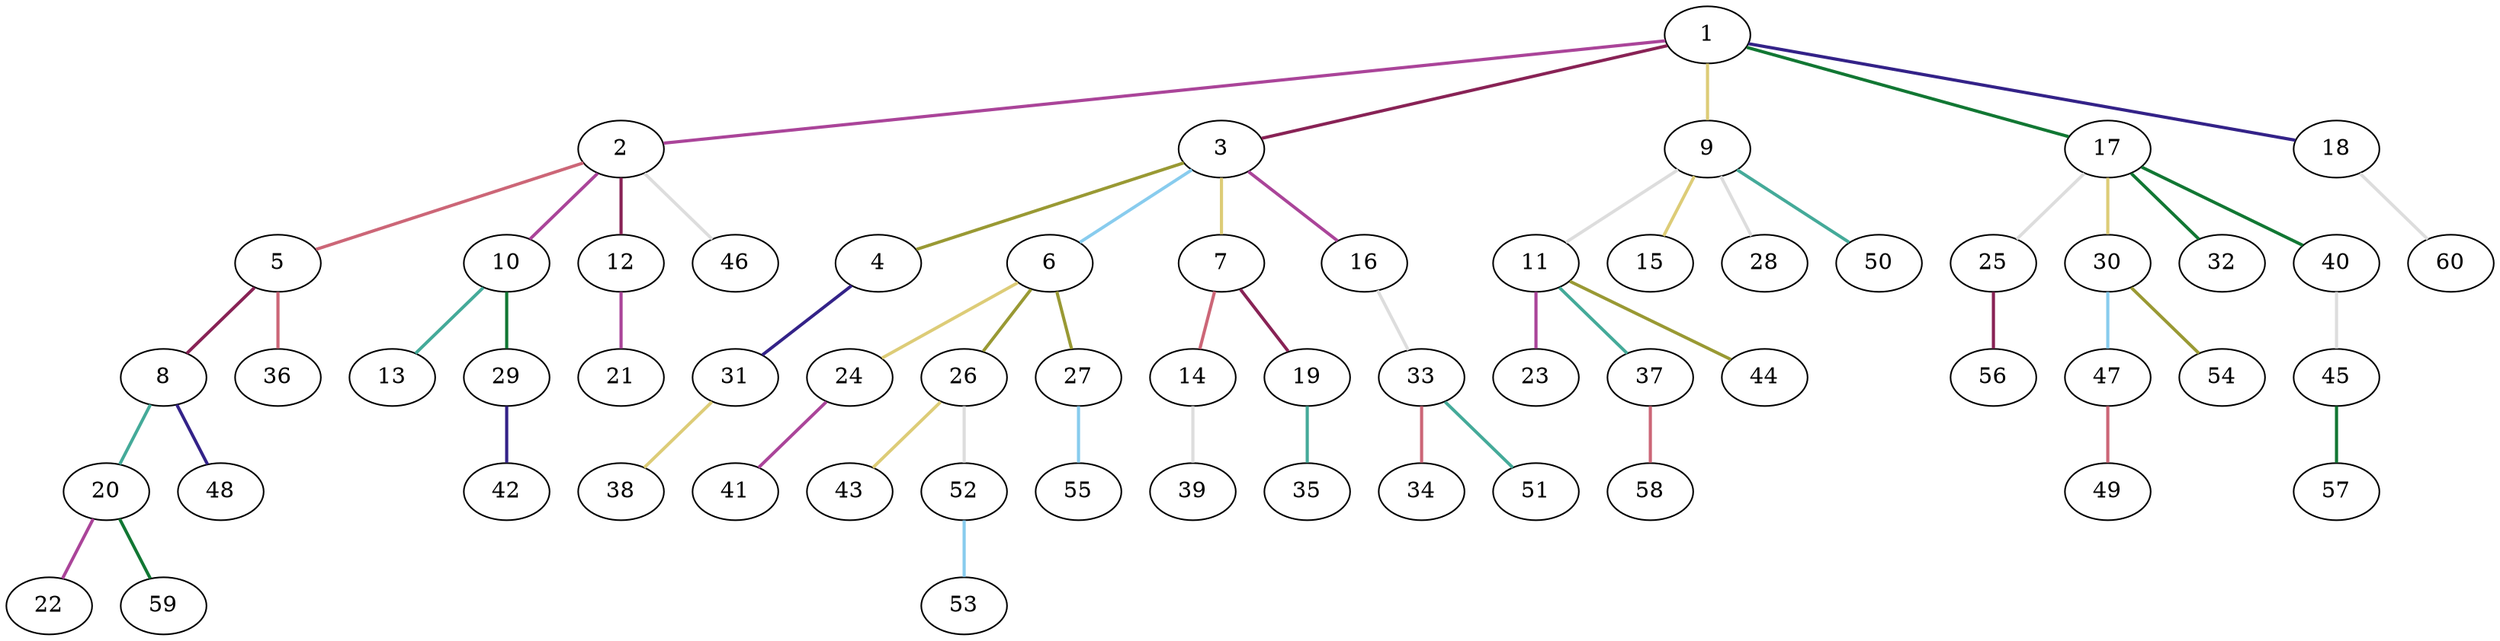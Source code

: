 graph {
	graph [rankdir=BT]
	1
	2
	2 -- 1 [color="#AA4499" style=bold]
	3
	3 -- 1 [color="#882255" style=bold]
	4
	4 -- 3 [color="#999933" style=bold]
	5
	5 -- 2 [color="#CC6677" style=bold]
	6
	6 -- 3 [color="#88CCEE" style=bold]
	7
	7 -- 3 [color="#DDCC77" style=bold]
	8
	8 -- 5 [color="#882255" style=bold]
	9
	9 -- 1 [color="#DDCC77" style=bold]
	10
	10 -- 2 [color="#AA4499" style=bold]
	11
	11 -- 9 [color="#DDDDDD" style=bold]
	12
	12 -- 2 [color="#882255" style=bold]
	13
	13 -- 10 [color="#44AA99" style=bold]
	14
	14 -- 7 [color="#CC6677" style=bold]
	15
	15 -- 9 [color="#DDCC77" style=bold]
	16
	16 -- 3 [color="#AA4499" style=bold]
	17
	17 -- 1 [color="#117733" style=bold]
	18
	18 -- 1 [color="#332288" style=bold]
	19
	19 -- 7 [color="#882255" style=bold]
	20
	20 -- 8 [color="#44AA99" style=bold]
	21
	21 -- 12 [color="#AA4499" style=bold]
	22
	22 -- 20 [color="#AA4499" style=bold]
	23
	23 -- 11 [color="#AA4499" style=bold]
	24
	24 -- 6 [color="#DDCC77" style=bold]
	25
	25 -- 17 [color="#DDDDDD" style=bold]
	26
	26 -- 6 [color="#999933" style=bold]
	27
	27 -- 6 [color="#999933" style=bold]
	28
	28 -- 9 [color="#DDDDDD" style=bold]
	29
	29 -- 10 [color="#117733" style=bold]
	30
	30 -- 17 [color="#DDCC77" style=bold]
	31
	31 -- 4 [color="#332288" style=bold]
	32
	32 -- 17 [color="#117733" style=bold]
	33
	33 -- 16 [color="#DDDDDD" style=bold]
	34
	34 -- 33 [color="#CC6677" style=bold]
	35
	35 -- 19 [color="#44AA99" style=bold]
	36
	36 -- 5 [color="#CC6677" style=bold]
	37
	37 -- 11 [color="#44AA99" style=bold]
	38
	38 -- 31 [color="#DDCC77" style=bold]
	39
	39 -- 14 [color="#DDDDDD" style=bold]
	40
	40 -- 17 [color="#117733" style=bold]
	41
	41 -- 24 [color="#AA4499" style=bold]
	42
	42 -- 29 [color="#332288" style=bold]
	43
	43 -- 26 [color="#DDCC77" style=bold]
	44
	44 -- 11 [color="#999933" style=bold]
	45
	45 -- 40 [color="#DDDDDD" style=bold]
	46
	46 -- 2 [color="#DDDDDD" style=bold]
	47
	47 -- 30 [color="#88CCEE" style=bold]
	48
	48 -- 8 [color="#332288" style=bold]
	49
	49 -- 47 [color="#CC6677" style=bold]
	50
	50 -- 9 [color="#44AA99" style=bold]
	51
	51 -- 33 [color="#44AA99" style=bold]
	52
	52 -- 26 [color="#DDDDDD" style=bold]
	53
	53 -- 52 [color="#88CCEE" style=bold]
	54
	54 -- 30 [color="#999933" style=bold]
	55
	55 -- 27 [color="#88CCEE" style=bold]
	56
	56 -- 25 [color="#882255" style=bold]
	57
	57 -- 45 [color="#117733" style=bold]
	58
	58 -- 37 [color="#CC6677" style=bold]
	59
	59 -- 20 [color="#117733" style=bold]
	60
	60 -- 18 [color="#DDDDDD" style=bold]
}
